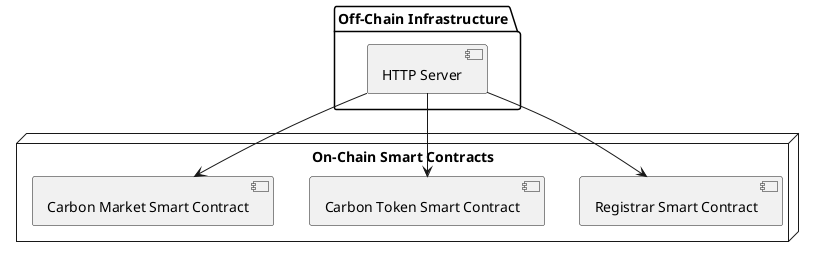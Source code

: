 @startuml SmartContract

package "Off-Chain Infrastructure" {
  [HTTP Server] as H
}

node "On-Chain Smart Contracts" {
  [Registrar Smart Contract] as R
  [Carbon Token Smart Contract] as CT
  [Carbon Market Smart Contract] as CM
}

H --> CT
H --> CM
H --> R
@enduml